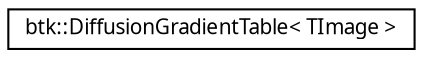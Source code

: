 digraph G
{
  edge [fontname="FreeSans.ttf",fontsize="10",labelfontname="FreeSans.ttf",labelfontsize="10"];
  node [fontname="FreeSans.ttf",fontsize="10",shape=record];
  rankdir=LR;
  Node1 [label="btk::DiffusionGradientTable\< TImage \>",height=0.2,width=0.4,color="black", fillcolor="white", style="filled",URL="$classbtk_1_1_diffusion_gradient_table.html",tooltip="Manage gradient table."];
}
